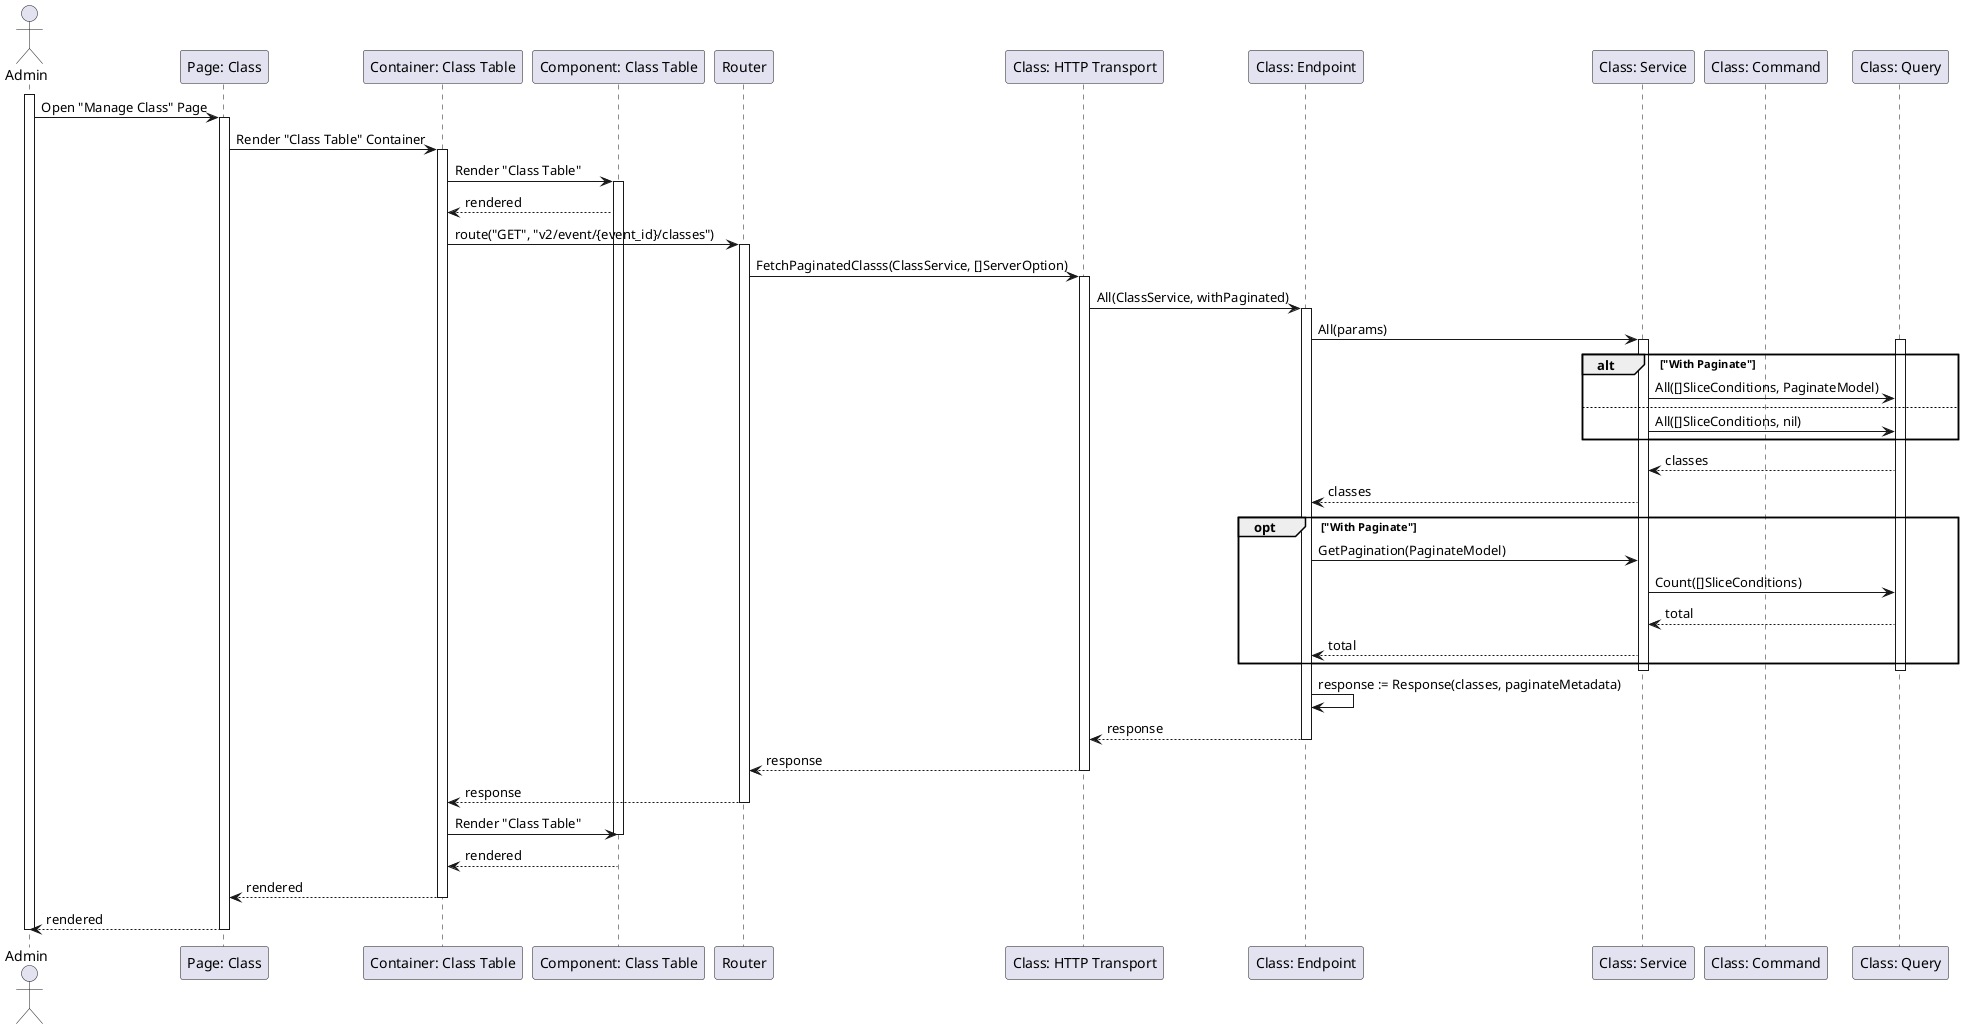 @startuml GetClass_Admin

actor Admin
participant "Page: Class" as ClassPage
participant "Container: Class Table" as ClassTableContainer
participant "Component: Class Table" as ClassTable
participant "Router" as Router
participant "Class: HTTP Transport" as ClassHTTPTransport
participant "Class: Endpoint" as ClassEndpoint
participant "Class: Service" as ClassService
participant "Class: Command" as ClassCommand
participant "Class: Query" as ClassQuery

activate Admin

Admin->ClassPage: Open "Manage Class" Page
activate ClassPage
ClassPage->ClassTableContainer: Render "Class Table" Container
activate ClassTableContainer
ClassTableContainer->ClassTable: Render "Class Table"
activate ClassTable
ClassTable-->ClassTableContainer: rendered
ClassTableContainer->Router: route("GET", "v2/event/{event_id}/classes")
activate Router
Router->ClassHTTPTransport: FetchPaginatedClasss(ClassService, []ServerOption)
activate ClassHTTPTransport
ClassHTTPTransport->ClassEndpoint: All(ClassService, withPaginated)
activate ClassEndpoint
ClassEndpoint->ClassService: All(params)

activate ClassService
activate ClassQuery
alt "With Paginate"
    ClassService->ClassQuery: All([]SliceConditions, PaginateModel)
else
    ClassService->ClassQuery: All([]SliceConditions, nil)
end
ClassQuery-->ClassService: classes
ClassService-->ClassEndpoint: classes

opt "With Paginate"
    ClassEndpoint->ClassService: GetPagination(PaginateModel)
    ClassService->ClassQuery: Count([]SliceConditions)
    ClassQuery-->ClassService: total
    ClassService-->ClassEndpoint: total
end
deactivate ClassQuery
deactivate ClassService

ClassEndpoint->ClassEndpoint: response := Response(classes, paginateMetadata)
ClassEndpoint-->ClassHTTPTransport: response
deactivate ClassEndpoint
ClassHTTPTransport-->Router: response
deactivate ClassHTTPTransport
Router-->ClassTableContainer: response
deactivate Router
ClassTableContainer->ClassTable: Render "Class Table"
deactivate ClassTable
ClassTable-->ClassTableContainer: rendered
ClassTableContainer-->ClassPage: rendered
deactivate ClassTableContainer
ClassPage-->Admin: rendered
deactivate ClassPage

deactivate Admin

@enduml